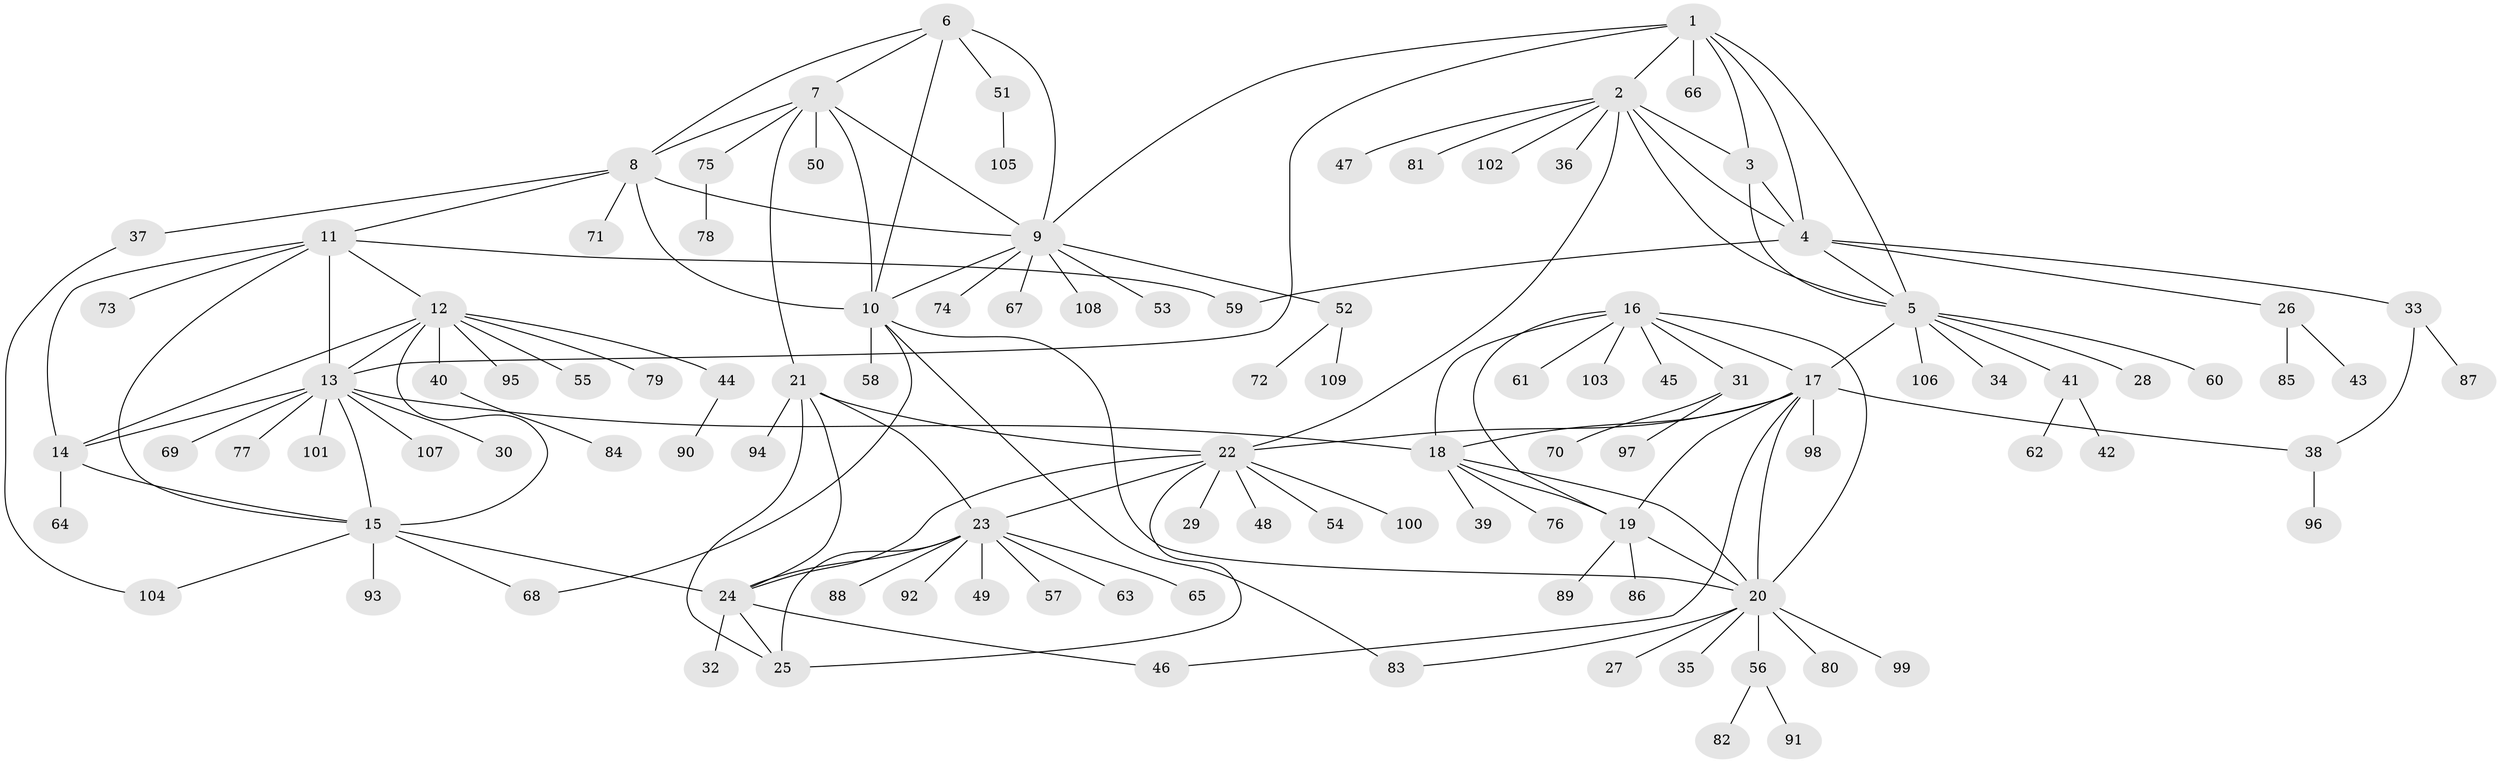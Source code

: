 // Generated by graph-tools (version 1.1) at 2025/50/03/09/25 03:50:31]
// undirected, 109 vertices, 150 edges
graph export_dot {
graph [start="1"]
  node [color=gray90,style=filled];
  1;
  2;
  3;
  4;
  5;
  6;
  7;
  8;
  9;
  10;
  11;
  12;
  13;
  14;
  15;
  16;
  17;
  18;
  19;
  20;
  21;
  22;
  23;
  24;
  25;
  26;
  27;
  28;
  29;
  30;
  31;
  32;
  33;
  34;
  35;
  36;
  37;
  38;
  39;
  40;
  41;
  42;
  43;
  44;
  45;
  46;
  47;
  48;
  49;
  50;
  51;
  52;
  53;
  54;
  55;
  56;
  57;
  58;
  59;
  60;
  61;
  62;
  63;
  64;
  65;
  66;
  67;
  68;
  69;
  70;
  71;
  72;
  73;
  74;
  75;
  76;
  77;
  78;
  79;
  80;
  81;
  82;
  83;
  84;
  85;
  86;
  87;
  88;
  89;
  90;
  91;
  92;
  93;
  94;
  95;
  96;
  97;
  98;
  99;
  100;
  101;
  102;
  103;
  104;
  105;
  106;
  107;
  108;
  109;
  1 -- 2;
  1 -- 3;
  1 -- 4;
  1 -- 5;
  1 -- 9;
  1 -- 13;
  1 -- 66;
  2 -- 3;
  2 -- 4;
  2 -- 5;
  2 -- 22;
  2 -- 36;
  2 -- 47;
  2 -- 81;
  2 -- 102;
  3 -- 4;
  3 -- 5;
  4 -- 5;
  4 -- 26;
  4 -- 33;
  4 -- 59;
  5 -- 17;
  5 -- 28;
  5 -- 34;
  5 -- 41;
  5 -- 60;
  5 -- 106;
  6 -- 7;
  6 -- 8;
  6 -- 9;
  6 -- 10;
  6 -- 51;
  7 -- 8;
  7 -- 9;
  7 -- 10;
  7 -- 21;
  7 -- 50;
  7 -- 75;
  8 -- 9;
  8 -- 10;
  8 -- 11;
  8 -- 37;
  8 -- 71;
  9 -- 10;
  9 -- 52;
  9 -- 53;
  9 -- 67;
  9 -- 74;
  9 -- 108;
  10 -- 20;
  10 -- 58;
  10 -- 68;
  10 -- 83;
  11 -- 12;
  11 -- 13;
  11 -- 14;
  11 -- 15;
  11 -- 59;
  11 -- 73;
  12 -- 13;
  12 -- 14;
  12 -- 15;
  12 -- 40;
  12 -- 44;
  12 -- 55;
  12 -- 79;
  12 -- 95;
  13 -- 14;
  13 -- 15;
  13 -- 18;
  13 -- 30;
  13 -- 69;
  13 -- 77;
  13 -- 101;
  13 -- 107;
  14 -- 15;
  14 -- 64;
  15 -- 24;
  15 -- 68;
  15 -- 93;
  15 -- 104;
  16 -- 17;
  16 -- 18;
  16 -- 19;
  16 -- 20;
  16 -- 31;
  16 -- 45;
  16 -- 61;
  16 -- 103;
  17 -- 18;
  17 -- 19;
  17 -- 20;
  17 -- 22;
  17 -- 38;
  17 -- 46;
  17 -- 98;
  18 -- 19;
  18 -- 20;
  18 -- 39;
  18 -- 76;
  19 -- 20;
  19 -- 86;
  19 -- 89;
  20 -- 27;
  20 -- 35;
  20 -- 56;
  20 -- 80;
  20 -- 83;
  20 -- 99;
  21 -- 22;
  21 -- 23;
  21 -- 24;
  21 -- 25;
  21 -- 94;
  22 -- 23;
  22 -- 24;
  22 -- 25;
  22 -- 29;
  22 -- 48;
  22 -- 54;
  22 -- 100;
  23 -- 24;
  23 -- 25;
  23 -- 49;
  23 -- 57;
  23 -- 63;
  23 -- 65;
  23 -- 88;
  23 -- 92;
  24 -- 25;
  24 -- 32;
  24 -- 46;
  26 -- 43;
  26 -- 85;
  31 -- 70;
  31 -- 97;
  33 -- 38;
  33 -- 87;
  37 -- 104;
  38 -- 96;
  40 -- 84;
  41 -- 42;
  41 -- 62;
  44 -- 90;
  51 -- 105;
  52 -- 72;
  52 -- 109;
  56 -- 82;
  56 -- 91;
  75 -- 78;
}
